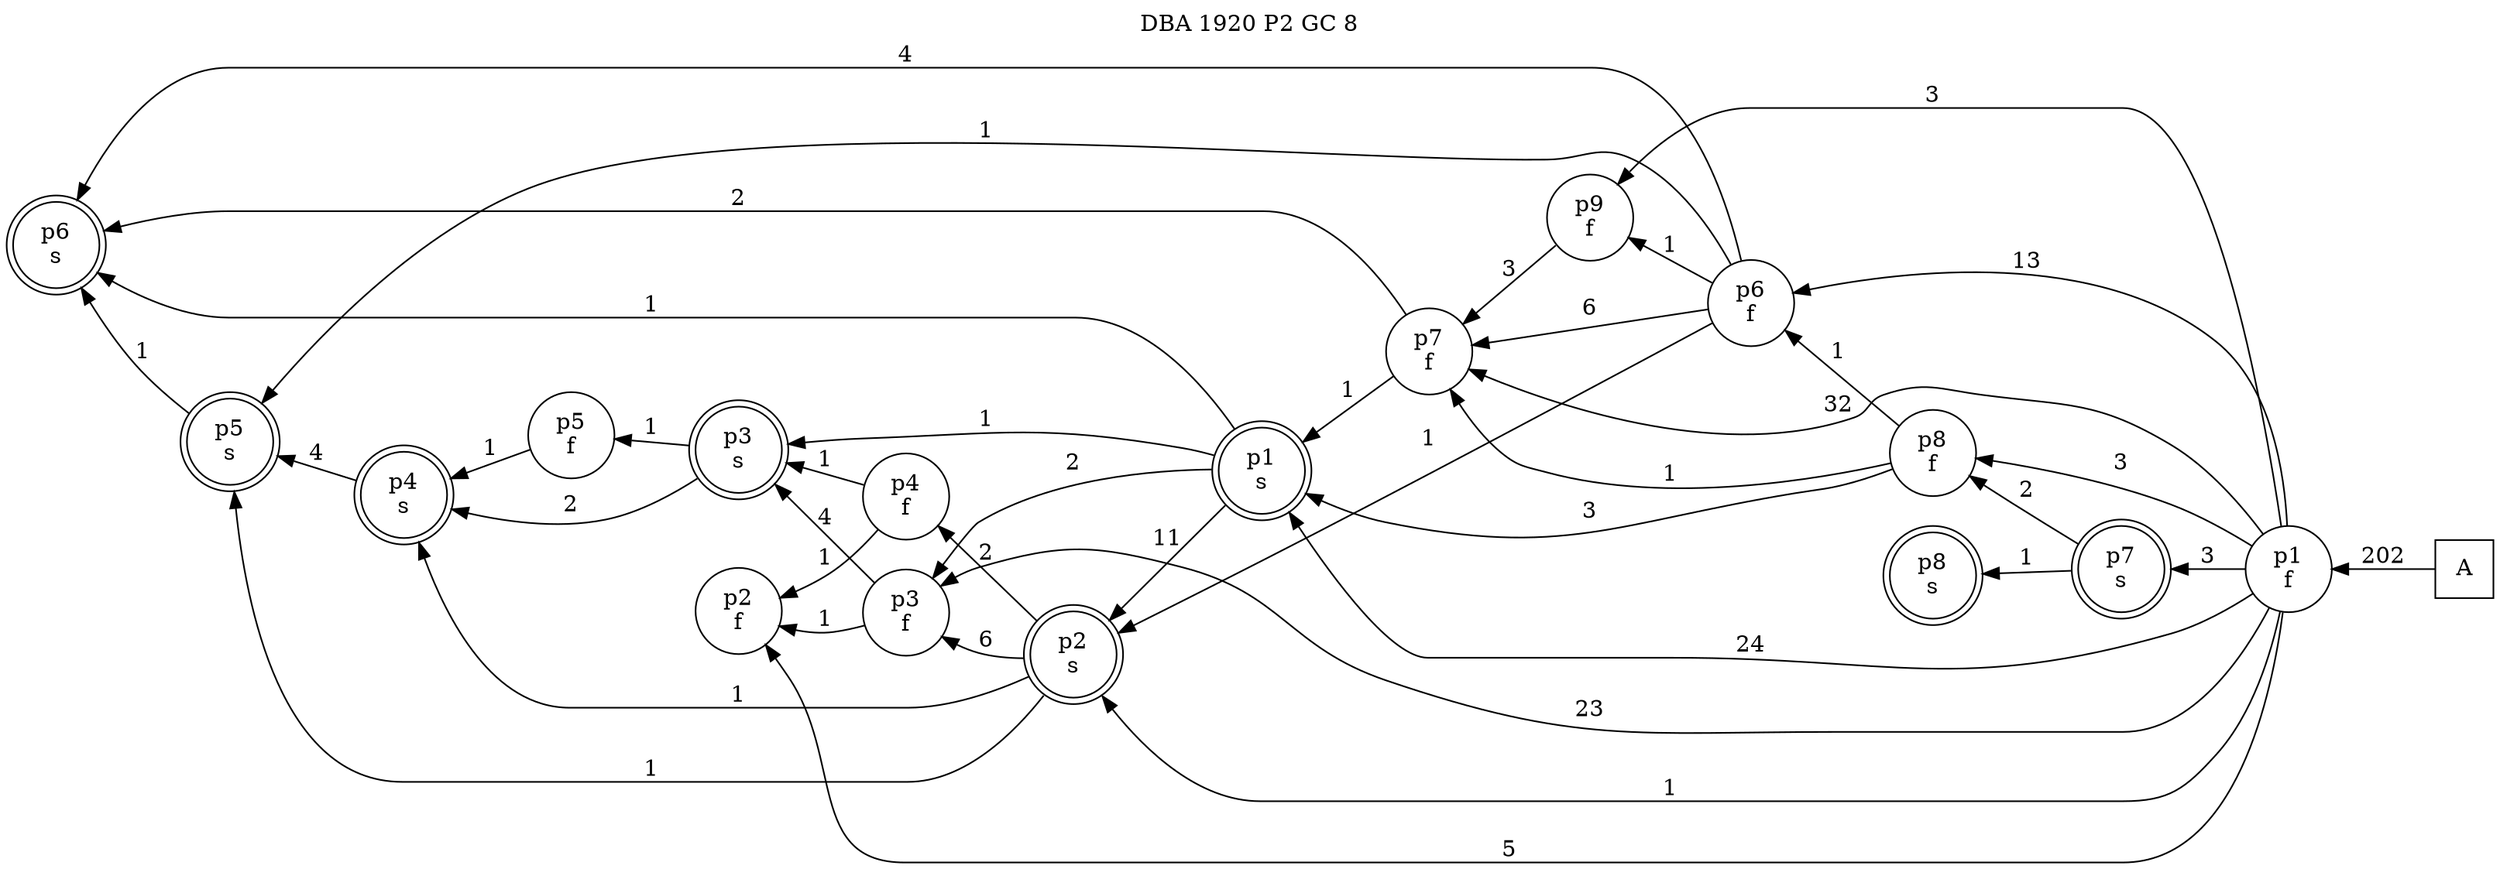 digraph DBA_1920_P2_GC_8_LOW {
labelloc="tl"
label= " DBA 1920 P2 GC 8 "
rankdir="RL";
"A" [shape="square" label="A"]
"p1_f" [shape="circle" label="p1
f"]
"p9_f" [shape="circle" label="p9
f"]
"p2_f" [shape="circle" label="p2
f"]
"p3_f" [shape="circle" label="p3
f"]
"p1_s" [shape="doublecircle" label="p1
s"]
"p2_s" [shape="doublecircle" label="p2
s"]
"p3_s" [shape="doublecircle" label="p3
s"]
"p4_s" [shape="doublecircle" label="p4
s"]
"p5_s" [shape="doublecircle" label="p5
s"]
"p7_s" [shape="doublecircle" label="p7
s"]
"p8_f" [shape="circle" label="p8
f"]
"p6_f" [shape="circle" label="p6
f"]
"p7_f" [shape="circle" label="p7
f"]
"p4_f" [shape="circle" label="p4
f"]
"p5_f" [shape="circle" label="p5
f"]
"p6_s" [shape="doublecircle" label="p6
s"]
"p8_s" [shape="doublecircle" label="p8
s"]
"A" -> "p1_f" [ label=202]
"p1_f" -> "p9_f" [ label=3]
"p1_f" -> "p2_f" [ label=5]
"p1_f" -> "p3_f" [ label=23]
"p1_f" -> "p1_s" [ label=24]
"p1_f" -> "p2_s" [ label=1]
"p1_f" -> "p7_s" [ label=3]
"p1_f" -> "p8_f" [ label=3]
"p1_f" -> "p6_f" [ label=13]
"p1_f" -> "p7_f" [ label=32]
"p9_f" -> "p7_f" [ label=3]
"p3_f" -> "p2_f" [ label=1]
"p3_f" -> "p3_s" [ label=4]
"p1_s" -> "p3_f" [ label=2]
"p1_s" -> "p2_s" [ label=11]
"p1_s" -> "p3_s" [ label=1]
"p1_s" -> "p6_s" [ label=1]
"p2_s" -> "p3_f" [ label=6]
"p2_s" -> "p4_s" [ label=1]
"p2_s" -> "p5_s" [ label=1]
"p2_s" -> "p4_f" [ label=2]
"p3_s" -> "p4_s" [ label=2]
"p3_s" -> "p5_f" [ label=1]
"p4_s" -> "p5_s" [ label=4]
"p5_s" -> "p6_s" [ label=1]
"p7_s" -> "p8_f" [ label=2]
"p7_s" -> "p8_s" [ label=1]
"p8_f" -> "p1_s" [ label=3]
"p8_f" -> "p6_f" [ label=1]
"p8_f" -> "p7_f" [ label=1]
"p6_f" -> "p9_f" [ label=1]
"p6_f" -> "p2_s" [ label=1]
"p6_f" -> "p5_s" [ label=1]
"p6_f" -> "p7_f" [ label=6]
"p6_f" -> "p6_s" [ label=4]
"p7_f" -> "p1_s" [ label=1]
"p7_f" -> "p6_s" [ label=2]
"p4_f" -> "p2_f" [ label=1]
"p4_f" -> "p3_s" [ label=1]
"p5_f" -> "p4_s" [ label=1]
}
